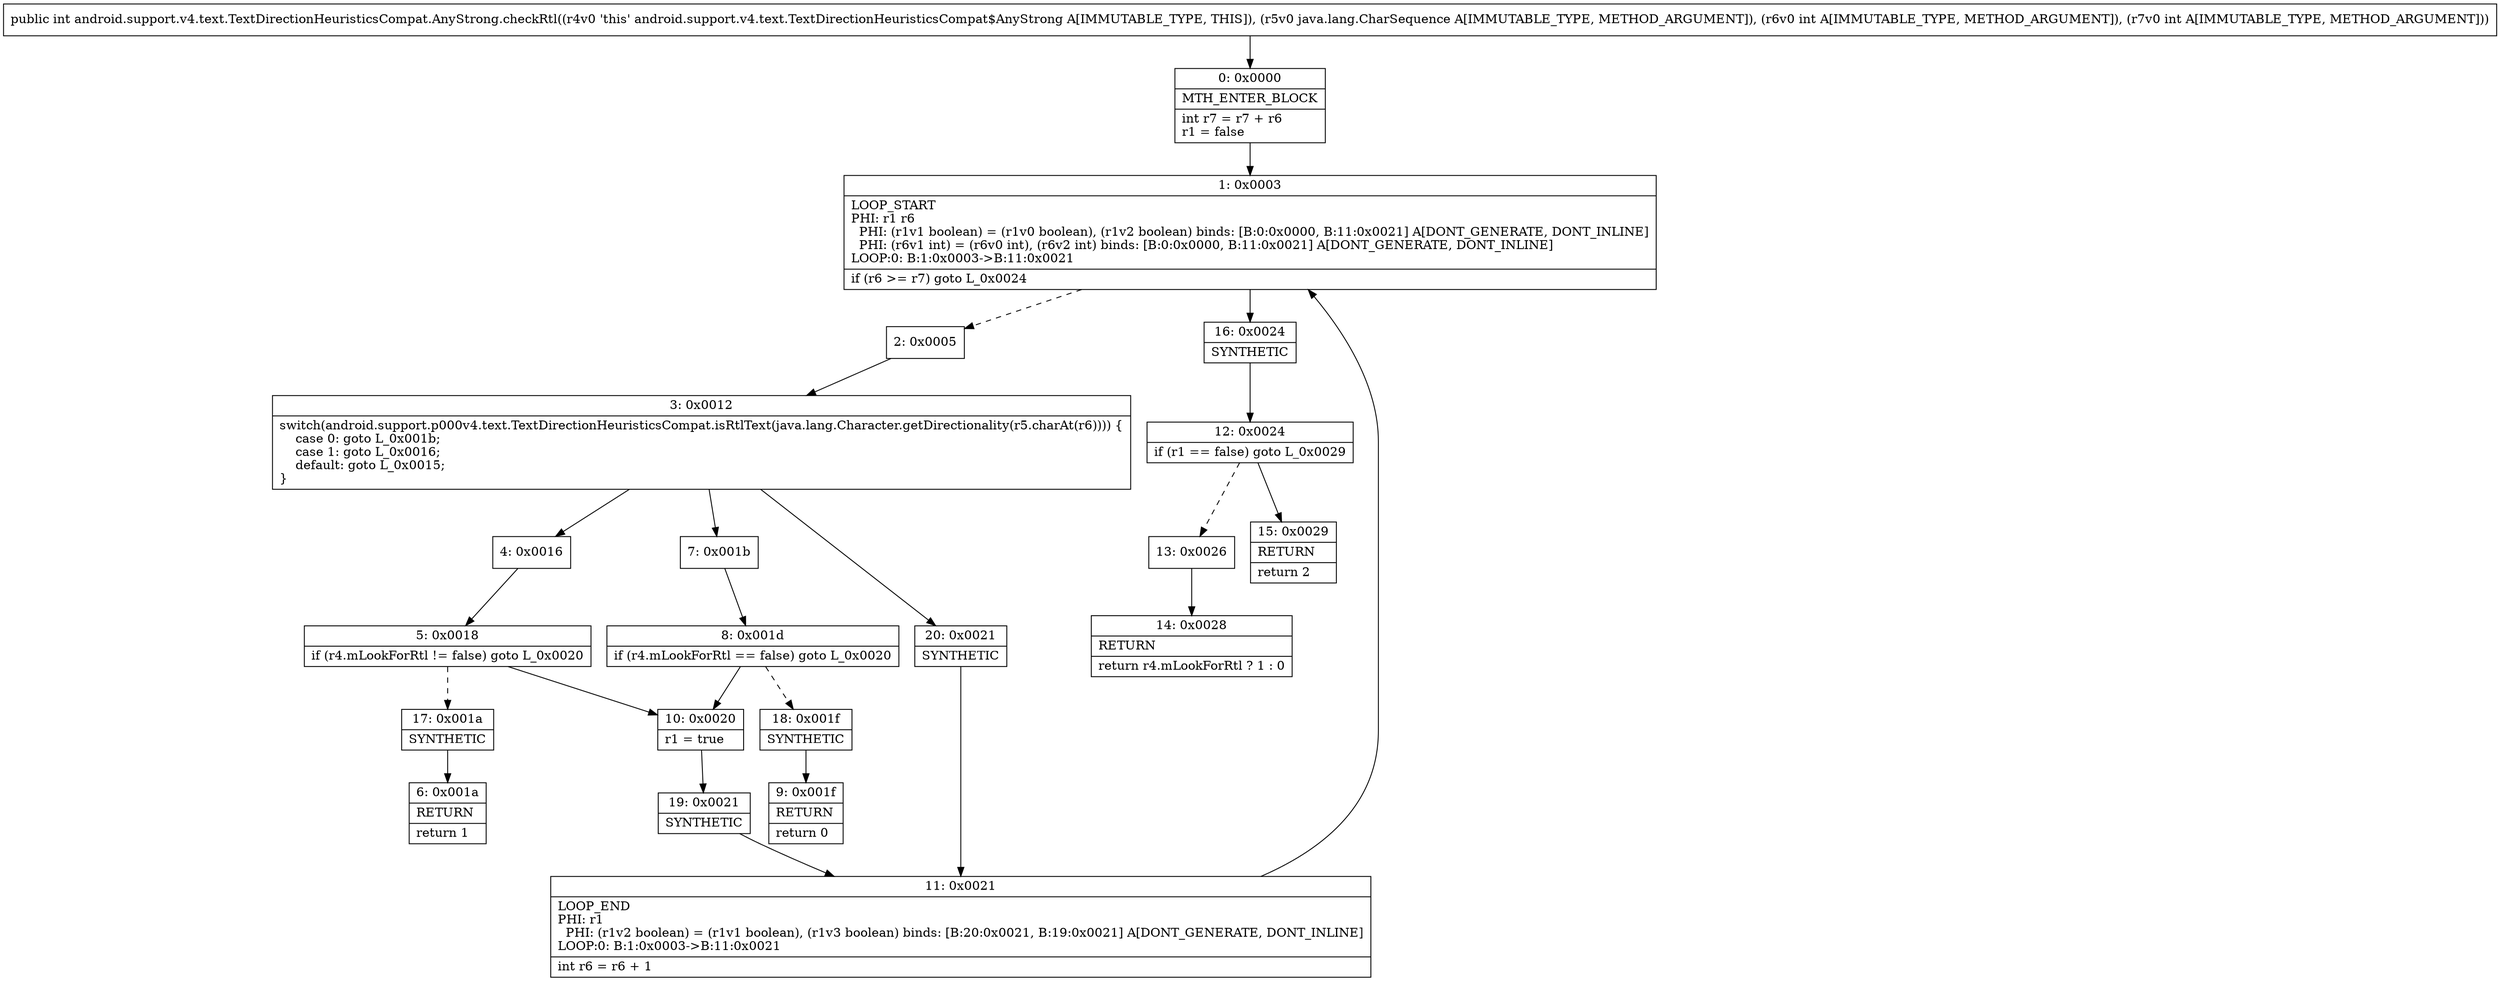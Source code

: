 digraph "CFG forandroid.support.v4.text.TextDirectionHeuristicsCompat.AnyStrong.checkRtl(Ljava\/lang\/CharSequence;II)I" {
Node_0 [shape=record,label="{0\:\ 0x0000|MTH_ENTER_BLOCK\l|int r7 = r7 + r6\lr1 = false\l}"];
Node_1 [shape=record,label="{1\:\ 0x0003|LOOP_START\lPHI: r1 r6 \l  PHI: (r1v1 boolean) = (r1v0 boolean), (r1v2 boolean) binds: [B:0:0x0000, B:11:0x0021] A[DONT_GENERATE, DONT_INLINE]\l  PHI: (r6v1 int) = (r6v0 int), (r6v2 int) binds: [B:0:0x0000, B:11:0x0021] A[DONT_GENERATE, DONT_INLINE]\lLOOP:0: B:1:0x0003\-\>B:11:0x0021\l|if (r6 \>= r7) goto L_0x0024\l}"];
Node_2 [shape=record,label="{2\:\ 0x0005}"];
Node_3 [shape=record,label="{3\:\ 0x0012|switch(android.support.p000v4.text.TextDirectionHeuristicsCompat.isRtlText(java.lang.Character.getDirectionality(r5.charAt(r6)))) \{\l    case 0: goto L_0x001b;\l    case 1: goto L_0x0016;\l    default: goto L_0x0015;\l\}\l}"];
Node_4 [shape=record,label="{4\:\ 0x0016}"];
Node_5 [shape=record,label="{5\:\ 0x0018|if (r4.mLookForRtl != false) goto L_0x0020\l}"];
Node_6 [shape=record,label="{6\:\ 0x001a|RETURN\l|return 1\l}"];
Node_7 [shape=record,label="{7\:\ 0x001b}"];
Node_8 [shape=record,label="{8\:\ 0x001d|if (r4.mLookForRtl == false) goto L_0x0020\l}"];
Node_9 [shape=record,label="{9\:\ 0x001f|RETURN\l|return 0\l}"];
Node_10 [shape=record,label="{10\:\ 0x0020|r1 = true\l}"];
Node_11 [shape=record,label="{11\:\ 0x0021|LOOP_END\lPHI: r1 \l  PHI: (r1v2 boolean) = (r1v1 boolean), (r1v3 boolean) binds: [B:20:0x0021, B:19:0x0021] A[DONT_GENERATE, DONT_INLINE]\lLOOP:0: B:1:0x0003\-\>B:11:0x0021\l|int r6 = r6 + 1\l}"];
Node_12 [shape=record,label="{12\:\ 0x0024|if (r1 == false) goto L_0x0029\l}"];
Node_13 [shape=record,label="{13\:\ 0x0026}"];
Node_14 [shape=record,label="{14\:\ 0x0028|RETURN\l|return r4.mLookForRtl ? 1 : 0\l}"];
Node_15 [shape=record,label="{15\:\ 0x0029|RETURN\l|return 2\l}"];
Node_16 [shape=record,label="{16\:\ 0x0024|SYNTHETIC\l}"];
Node_17 [shape=record,label="{17\:\ 0x001a|SYNTHETIC\l}"];
Node_18 [shape=record,label="{18\:\ 0x001f|SYNTHETIC\l}"];
Node_19 [shape=record,label="{19\:\ 0x0021|SYNTHETIC\l}"];
Node_20 [shape=record,label="{20\:\ 0x0021|SYNTHETIC\l}"];
MethodNode[shape=record,label="{public int android.support.v4.text.TextDirectionHeuristicsCompat.AnyStrong.checkRtl((r4v0 'this' android.support.v4.text.TextDirectionHeuristicsCompat$AnyStrong A[IMMUTABLE_TYPE, THIS]), (r5v0 java.lang.CharSequence A[IMMUTABLE_TYPE, METHOD_ARGUMENT]), (r6v0 int A[IMMUTABLE_TYPE, METHOD_ARGUMENT]), (r7v0 int A[IMMUTABLE_TYPE, METHOD_ARGUMENT])) }"];
MethodNode -> Node_0;
Node_0 -> Node_1;
Node_1 -> Node_2[style=dashed];
Node_1 -> Node_16;
Node_2 -> Node_3;
Node_3 -> Node_4;
Node_3 -> Node_7;
Node_3 -> Node_20;
Node_4 -> Node_5;
Node_5 -> Node_10;
Node_5 -> Node_17[style=dashed];
Node_7 -> Node_8;
Node_8 -> Node_10;
Node_8 -> Node_18[style=dashed];
Node_10 -> Node_19;
Node_11 -> Node_1;
Node_12 -> Node_13[style=dashed];
Node_12 -> Node_15;
Node_13 -> Node_14;
Node_16 -> Node_12;
Node_17 -> Node_6;
Node_18 -> Node_9;
Node_19 -> Node_11;
Node_20 -> Node_11;
}

